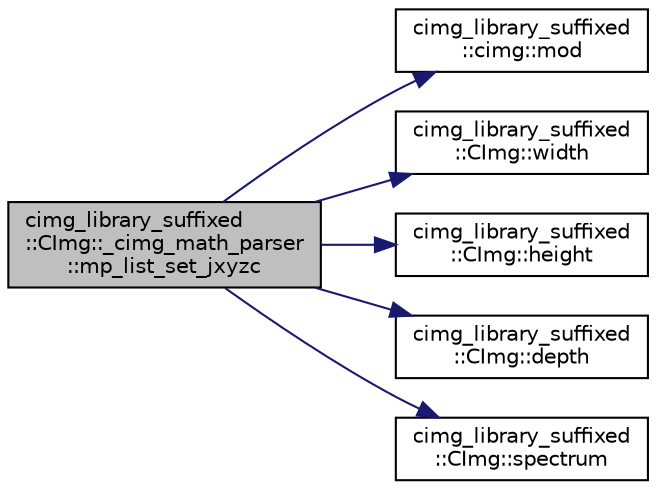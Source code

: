 digraph "cimg_library_suffixed::CImg::_cimg_math_parser::mp_list_set_jxyzc"
{
  edge [fontname="Helvetica",fontsize="10",labelfontname="Helvetica",labelfontsize="10"];
  node [fontname="Helvetica",fontsize="10",shape=record];
  rankdir="LR";
  Node795 [label="cimg_library_suffixed\l::CImg::_cimg_math_parser\l::mp_list_set_jxyzc",height=0.2,width=0.4,color="black", fillcolor="grey75", style="filled", fontcolor="black"];
  Node795 -> Node796 [color="midnightblue",fontsize="10",style="solid",fontname="Helvetica"];
  Node796 [label="cimg_library_suffixed\l::cimg::mod",height=0.2,width=0.4,color="black", fillcolor="white", style="filled",URL="$namespacecimg__library__suffixed_1_1cimg.html#afcc02428c9b7d9100e1674369d25cc40",tooltip="Return the modulo of a value. "];
  Node795 -> Node797 [color="midnightblue",fontsize="10",style="solid",fontname="Helvetica"];
  Node797 [label="cimg_library_suffixed\l::CImg::width",height=0.2,width=0.4,color="black", fillcolor="white", style="filled",URL="$structcimg__library__suffixed_1_1_c_img.html#a2d7b769d447c0451a2f43c77e997beff",tooltip="Return the number of image columns. "];
  Node795 -> Node798 [color="midnightblue",fontsize="10",style="solid",fontname="Helvetica"];
  Node798 [label="cimg_library_suffixed\l::CImg::height",height=0.2,width=0.4,color="black", fillcolor="white", style="filled",URL="$structcimg__library__suffixed_1_1_c_img.html#a49834fd555c4a8362100bc628f1b03bb",tooltip="Return the number of image rows. "];
  Node795 -> Node799 [color="midnightblue",fontsize="10",style="solid",fontname="Helvetica"];
  Node799 [label="cimg_library_suffixed\l::CImg::depth",height=0.2,width=0.4,color="black", fillcolor="white", style="filled",URL="$structcimg__library__suffixed_1_1_c_img.html#aa708d2050f866a341896aca528615d2d",tooltip="Return the number of image slices. "];
  Node795 -> Node800 [color="midnightblue",fontsize="10",style="solid",fontname="Helvetica"];
  Node800 [label="cimg_library_suffixed\l::CImg::spectrum",height=0.2,width=0.4,color="black", fillcolor="white", style="filled",URL="$structcimg__library__suffixed_1_1_c_img.html#a03cdb8e4b45371862c65c3b5be7b697e",tooltip="Return the number of image channels. "];
}
